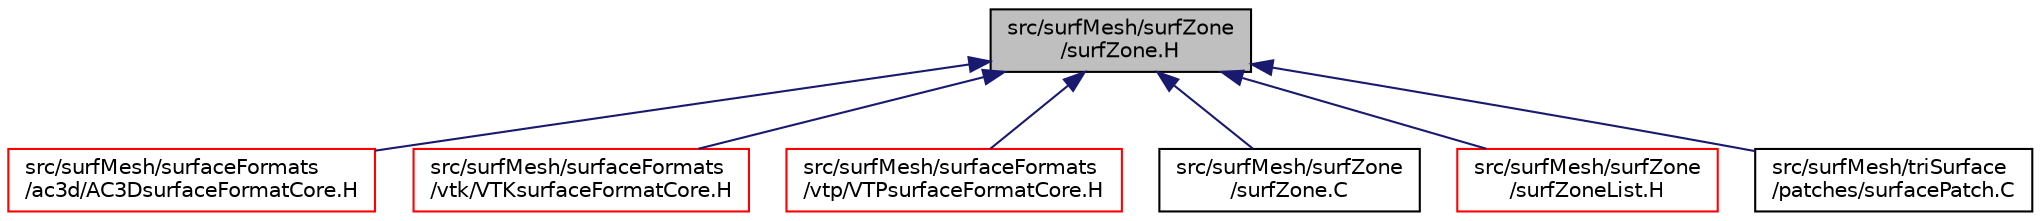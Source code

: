 digraph "src/surfMesh/surfZone/surfZone.H"
{
  bgcolor="transparent";
  edge [fontname="Helvetica",fontsize="10",labelfontname="Helvetica",labelfontsize="10"];
  node [fontname="Helvetica",fontsize="10",shape=record];
  Node1 [label="src/surfMesh/surfZone\l/surfZone.H",height=0.2,width=0.4,color="black", fillcolor="grey75", style="filled" fontcolor="black"];
  Node1 -> Node2 [dir="back",color="midnightblue",fontsize="10",style="solid",fontname="Helvetica"];
  Node2 [label="src/surfMesh/surfaceFormats\l/ac3d/AC3DsurfaceFormatCore.H",height=0.2,width=0.4,color="red",URL="$AC3DsurfaceFormatCore_8H.html"];
  Node1 -> Node3 [dir="back",color="midnightblue",fontsize="10",style="solid",fontname="Helvetica"];
  Node3 [label="src/surfMesh/surfaceFormats\l/vtk/VTKsurfaceFormatCore.H",height=0.2,width=0.4,color="red",URL="$VTKsurfaceFormatCore_8H.html"];
  Node1 -> Node4 [dir="back",color="midnightblue",fontsize="10",style="solid",fontname="Helvetica"];
  Node4 [label="src/surfMesh/surfaceFormats\l/vtp/VTPsurfaceFormatCore.H",height=0.2,width=0.4,color="red",URL="$VTPsurfaceFormatCore_8H.html"];
  Node1 -> Node5 [dir="back",color="midnightblue",fontsize="10",style="solid",fontname="Helvetica"];
  Node5 [label="src/surfMesh/surfZone\l/surfZone.C",height=0.2,width=0.4,color="black",URL="$surfZone_8C.html"];
  Node1 -> Node6 [dir="back",color="midnightblue",fontsize="10",style="solid",fontname="Helvetica"];
  Node6 [label="src/surfMesh/surfZone\l/surfZoneList.H",height=0.2,width=0.4,color="red",URL="$surfZoneList_8H.html"];
  Node1 -> Node7 [dir="back",color="midnightblue",fontsize="10",style="solid",fontname="Helvetica"];
  Node7 [label="src/surfMesh/triSurface\l/patches/surfacePatch.C",height=0.2,width=0.4,color="black",URL="$src_2surfMesh_2triSurface_2patches_2surfacePatch_8C.html"];
}
